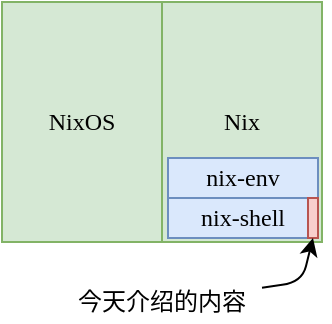 <mxfile version="20.6.2" type="device"><diagram id="_HsI6II4H_Zj1uRO8Jza" name="Page-1"><mxGraphModel dx="343" dy="264" grid="1" gridSize="10" guides="1" tooltips="1" connect="1" arrows="1" fold="1" page="1" pageScale="1" pageWidth="850" pageHeight="1100" math="0" shadow="0"><root><mxCell id="0"/><mxCell id="1" parent="0"/><mxCell id="Vc3Sg6nF2ZaE7zWmXiYC-1" value="NixOS" style="rounded=0;whiteSpace=wrap;html=1;fontFamily=mono;fillColor=#d5e8d4;strokeColor=#82b366;" vertex="1" parent="1"><mxGeometry x="80" y="40" width="80" height="120" as="geometry"/></mxCell><mxCell id="Vc3Sg6nF2ZaE7zWmXiYC-2" value="Nix" style="rounded=0;whiteSpace=wrap;html=1;fontFamily=mono;fillColor=#d5e8d4;strokeColor=#82b366;" vertex="1" parent="1"><mxGeometry x="160" y="40" width="80" height="120" as="geometry"/></mxCell><mxCell id="Vc3Sg6nF2ZaE7zWmXiYC-5" value="nix-shell" style="rounded=0;whiteSpace=wrap;html=1;fontFamily=mono;fillColor=#dae8fc;strokeColor=#6c8ebf;" vertex="1" parent="1"><mxGeometry x="163" y="138" width="75" height="20" as="geometry"/></mxCell><mxCell id="Vc3Sg6nF2ZaE7zWmXiYC-6" value="nix-env" style="rounded=0;whiteSpace=wrap;html=1;fontFamily=mono;fillColor=#dae8fc;strokeColor=#6c8ebf;" vertex="1" parent="1"><mxGeometry x="163" y="118" width="75" height="20" as="geometry"/></mxCell><mxCell id="Vc3Sg6nF2ZaE7zWmXiYC-8" value="" style="rounded=0;whiteSpace=wrap;html=1;fontFamily=mono;fillColor=#f8cecc;strokeColor=#b85450;" vertex="1" parent="1"><mxGeometry x="233" y="138" width="5" height="20" as="geometry"/></mxCell><mxCell id="Vc3Sg6nF2ZaE7zWmXiYC-9" value="" style="endArrow=classic;html=1;rounded=1;fontFamily=mono;entryX=0.5;entryY=1;entryDx=0;entryDy=0;" edge="1" parent="1" source="Vc3Sg6nF2ZaE7zWmXiYC-10" target="Vc3Sg6nF2ZaE7zWmXiYC-8"><mxGeometry width="50" height="50" relative="1" as="geometry"><mxPoint x="130" y="200" as="sourcePoint"/><mxPoint x="180" y="150" as="targetPoint"/><Array as="points"><mxPoint x="230" y="180"/></Array></mxGeometry></mxCell><mxCell id="Vc3Sg6nF2ZaE7zWmXiYC-10" value="今天介绍的内容" style="text;html=1;strokeColor=none;fillColor=none;align=center;verticalAlign=middle;whiteSpace=wrap;rounded=0;fontFamily=mono;" vertex="1" parent="1"><mxGeometry x="110" y="180" width="100" height="20" as="geometry"/></mxCell></root></mxGraphModel></diagram></mxfile>